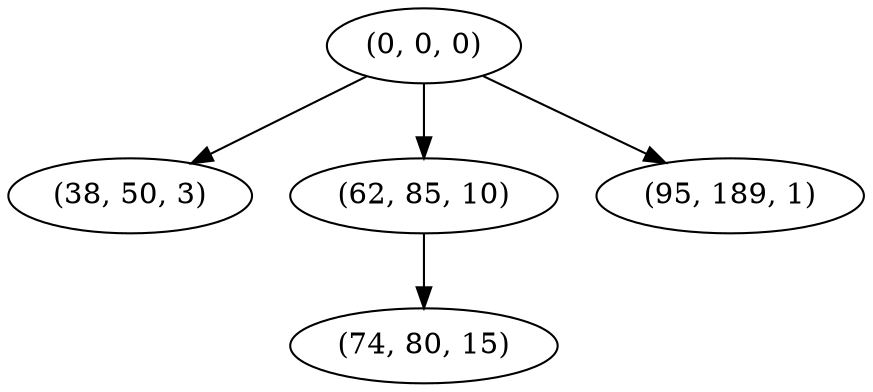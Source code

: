 digraph tree {
    "(0, 0, 0)";
    "(38, 50, 3)";
    "(62, 85, 10)";
    "(74, 80, 15)";
    "(95, 189, 1)";
    "(0, 0, 0)" -> "(38, 50, 3)";
    "(0, 0, 0)" -> "(62, 85, 10)";
    "(0, 0, 0)" -> "(95, 189, 1)";
    "(62, 85, 10)" -> "(74, 80, 15)";
}
